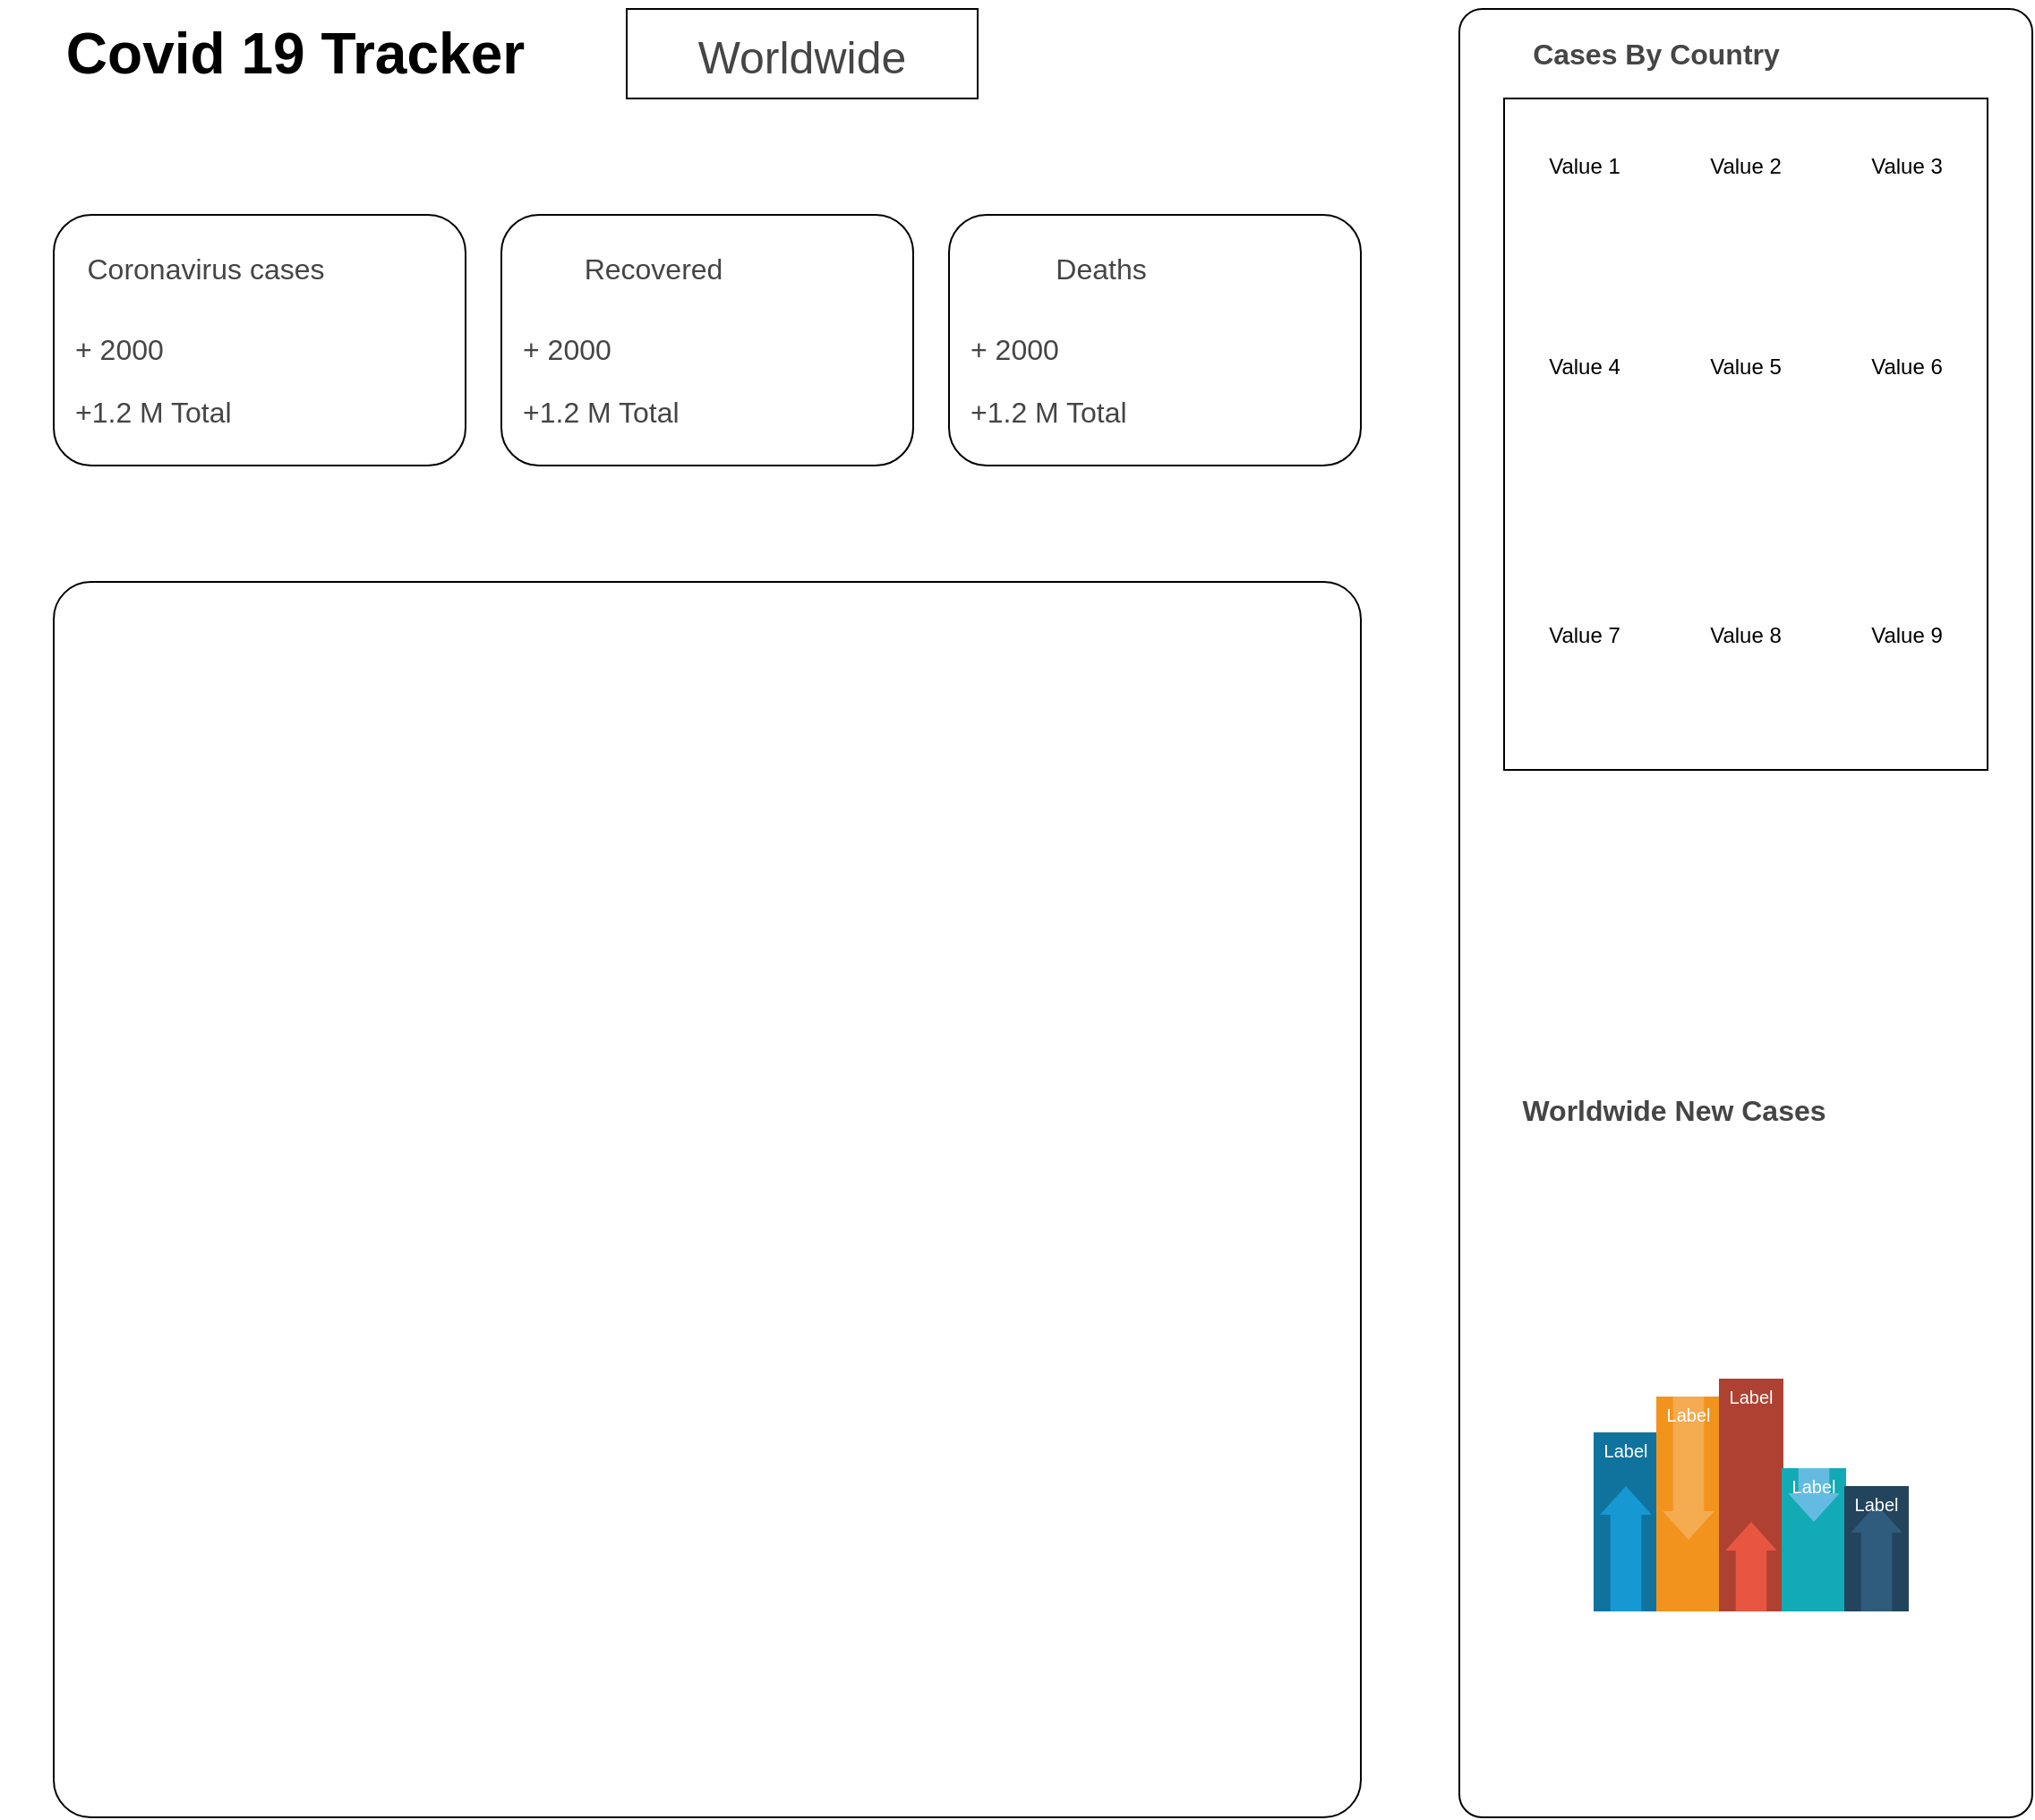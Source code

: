 <mxfile version="13.7.6" type="github">
  <diagram id="C5RBs43oDa-KdzZeNtuy" name="Page-1">
    <mxGraphModel dx="2494" dy="1205" grid="1" gridSize="10" guides="1" tooltips="1" connect="1" arrows="1" fold="1" page="1" pageScale="1" pageWidth="1169" pageHeight="1654" math="0" shadow="0">
      <root>
        <mxCell id="WIyWlLk6GJQsqaUBKTNV-0" />
        <mxCell id="WIyWlLk6GJQsqaUBKTNV-1" parent="WIyWlLk6GJQsqaUBKTNV-0" />
        <mxCell id="Yb_oia3PvfsGNDMnd8of-0" value="Covid 19 Tracker" style="text;html=1;strokeColor=none;fillColor=none;align=center;verticalAlign=middle;whiteSpace=wrap;rounded=0;strokeWidth=6;fontSize=32;fontStyle=1" vertex="1" parent="WIyWlLk6GJQsqaUBKTNV-1">
          <mxGeometry y="30" width="330" height="60" as="geometry" />
        </mxCell>
        <mxCell id="Yb_oia3PvfsGNDMnd8of-2" value="&lt;font style=&quot;font-size: 25px&quot;&gt;Worldwide&lt;/font&gt;" style="rounded=0;whiteSpace=wrap;html=1;strokeWidth=1;fontSize=32;fontColor=#454545;" vertex="1" parent="WIyWlLk6GJQsqaUBKTNV-1">
          <mxGeometry x="350" y="35" width="196" height="50" as="geometry" />
        </mxCell>
        <mxCell id="Yb_oia3PvfsGNDMnd8of-3" value="" style="rounded=1;whiteSpace=wrap;html=1;strokeWidth=1;fontSize=32;fontColor=#454545;" vertex="1" parent="WIyWlLk6GJQsqaUBKTNV-1">
          <mxGeometry x="30" y="150" width="230" height="140" as="geometry" />
        </mxCell>
        <mxCell id="Yb_oia3PvfsGNDMnd8of-4" value="&lt;span style=&quot;font-size: 16px&quot;&gt;Coronavirus cases&lt;/span&gt;" style="text;html=1;strokeColor=none;fillColor=none;align=center;verticalAlign=middle;whiteSpace=wrap;rounded=0;fontSize=32;fontColor=#454545;" vertex="1" parent="WIyWlLk6GJQsqaUBKTNV-1">
          <mxGeometry x="40" y="160" width="150" height="30" as="geometry" />
        </mxCell>
        <mxCell id="Yb_oia3PvfsGNDMnd8of-5" value="&lt;span style=&quot;font-size: 16px&quot;&gt;+ 2000&lt;/span&gt;" style="text;html=1;strokeColor=none;fillColor=none;align=left;verticalAlign=middle;whiteSpace=wrap;rounded=0;fontSize=32;fontColor=#454545;" vertex="1" parent="WIyWlLk6GJQsqaUBKTNV-1">
          <mxGeometry x="40" y="205" width="150" height="30" as="geometry" />
        </mxCell>
        <mxCell id="Yb_oia3PvfsGNDMnd8of-6" value="&lt;span style=&quot;font-size: 16px&quot;&gt;+1.2 M Total&lt;/span&gt;" style="text;html=1;strokeColor=none;fillColor=none;align=left;verticalAlign=middle;whiteSpace=wrap;rounded=0;fontSize=32;fontColor=#454545;" vertex="1" parent="WIyWlLk6GJQsqaUBKTNV-1">
          <mxGeometry x="40" y="240" width="150" height="30" as="geometry" />
        </mxCell>
        <mxCell id="Yb_oia3PvfsGNDMnd8of-14" value="" style="rounded=1;whiteSpace=wrap;html=1;strokeWidth=1;fontSize=32;fontColor=#454545;" vertex="1" parent="WIyWlLk6GJQsqaUBKTNV-1">
          <mxGeometry x="280" y="150" width="230" height="140" as="geometry" />
        </mxCell>
        <mxCell id="Yb_oia3PvfsGNDMnd8of-15" value="&lt;span style=&quot;font-size: 16px&quot;&gt;Recovered&lt;/span&gt;" style="text;html=1;strokeColor=none;fillColor=none;align=center;verticalAlign=middle;whiteSpace=wrap;rounded=0;fontSize=32;fontColor=#454545;" vertex="1" parent="WIyWlLk6GJQsqaUBKTNV-1">
          <mxGeometry x="290" y="160" width="150" height="30" as="geometry" />
        </mxCell>
        <mxCell id="Yb_oia3PvfsGNDMnd8of-16" value="&lt;span style=&quot;font-size: 16px&quot;&gt;+ 2000&lt;/span&gt;" style="text;html=1;strokeColor=none;fillColor=none;align=left;verticalAlign=middle;whiteSpace=wrap;rounded=0;fontSize=32;fontColor=#454545;" vertex="1" parent="WIyWlLk6GJQsqaUBKTNV-1">
          <mxGeometry x="290" y="205" width="150" height="30" as="geometry" />
        </mxCell>
        <mxCell id="Yb_oia3PvfsGNDMnd8of-17" value="&lt;span style=&quot;font-size: 16px&quot;&gt;+1.2 M Total&lt;/span&gt;" style="text;html=1;strokeColor=none;fillColor=none;align=left;verticalAlign=middle;whiteSpace=wrap;rounded=0;fontSize=32;fontColor=#454545;" vertex="1" parent="WIyWlLk6GJQsqaUBKTNV-1">
          <mxGeometry x="290" y="240" width="150" height="30" as="geometry" />
        </mxCell>
        <mxCell id="Yb_oia3PvfsGNDMnd8of-18" value="" style="rounded=1;whiteSpace=wrap;html=1;strokeWidth=1;fontSize=32;fontColor=#454545;" vertex="1" parent="WIyWlLk6GJQsqaUBKTNV-1">
          <mxGeometry x="530" y="150" width="230" height="140" as="geometry" />
        </mxCell>
        <mxCell id="Yb_oia3PvfsGNDMnd8of-19" value="&lt;span style=&quot;font-size: 16px&quot;&gt;Deaths&lt;/span&gt;" style="text;html=1;strokeColor=none;fillColor=none;align=center;verticalAlign=middle;whiteSpace=wrap;rounded=0;fontSize=32;fontColor=#454545;" vertex="1" parent="WIyWlLk6GJQsqaUBKTNV-1">
          <mxGeometry x="540" y="160" width="150" height="30" as="geometry" />
        </mxCell>
        <mxCell id="Yb_oia3PvfsGNDMnd8of-20" value="&lt;span style=&quot;font-size: 16px&quot;&gt;+ 2000&lt;/span&gt;" style="text;html=1;strokeColor=none;fillColor=none;align=left;verticalAlign=middle;whiteSpace=wrap;rounded=0;fontSize=32;fontColor=#454545;" vertex="1" parent="WIyWlLk6GJQsqaUBKTNV-1">
          <mxGeometry x="540" y="205" width="150" height="30" as="geometry" />
        </mxCell>
        <mxCell id="Yb_oia3PvfsGNDMnd8of-21" value="&lt;span style=&quot;font-size: 16px&quot;&gt;+1.2 M Total&lt;/span&gt;" style="text;html=1;strokeColor=none;fillColor=none;align=left;verticalAlign=middle;whiteSpace=wrap;rounded=0;fontSize=32;fontColor=#454545;" vertex="1" parent="WIyWlLk6GJQsqaUBKTNV-1">
          <mxGeometry x="540" y="240" width="150" height="30" as="geometry" />
        </mxCell>
        <mxCell id="Yb_oia3PvfsGNDMnd8of-22" value="" style="rounded=1;whiteSpace=wrap;html=1;strokeWidth=1;fontSize=32;fontColor=#454545;arcSize=3;" vertex="1" parent="WIyWlLk6GJQsqaUBKTNV-1">
          <mxGeometry x="30" y="355" width="730" height="690" as="geometry" />
        </mxCell>
        <mxCell id="Yb_oia3PvfsGNDMnd8of-23" value="" style="shape=image;html=1;verticalAlign=top;verticalLabelPosition=bottom;labelBackgroundColor=#ffffff;imageAspect=0;aspect=fixed;image=https://cdn3.iconfinder.com/data/icons/logos-brands-3/24/logo_brand_brands_logos_maps_google-128.png;strokeWidth=1;fontSize=32;fontColor=#454545;" vertex="1" parent="WIyWlLk6GJQsqaUBKTNV-1">
          <mxGeometry x="280" y="570" width="230" height="230" as="geometry" />
        </mxCell>
        <mxCell id="Yb_oia3PvfsGNDMnd8of-24" value="" style="rounded=1;whiteSpace=wrap;html=1;strokeWidth=1;fontSize=32;fontColor=#454545;arcSize=4;" vertex="1" parent="WIyWlLk6GJQsqaUBKTNV-1">
          <mxGeometry x="815" y="35" width="320" height="1010" as="geometry" />
        </mxCell>
        <mxCell id="Yb_oia3PvfsGNDMnd8of-25" value="Cases By Country" style="text;html=1;strokeColor=none;fillColor=none;align=center;verticalAlign=middle;whiteSpace=wrap;rounded=0;fontSize=16;fontColor=#454545;fontStyle=1" vertex="1" parent="WIyWlLk6GJQsqaUBKTNV-1">
          <mxGeometry x="840" y="50" width="170" height="20" as="geometry" />
        </mxCell>
        <mxCell id="Yb_oia3PvfsGNDMnd8of-26" value="Worldwide New Cases" style="text;html=1;strokeColor=none;fillColor=none;align=center;verticalAlign=middle;whiteSpace=wrap;rounded=0;fontSize=16;fontColor=#454545;fontStyle=1" vertex="1" parent="WIyWlLk6GJQsqaUBKTNV-1">
          <mxGeometry x="830" y="640" width="210" height="20" as="geometry" />
        </mxCell>
        <mxCell id="Yb_oia3PvfsGNDMnd8of-27" value="" style="shape=table;html=1;whiteSpace=wrap;startSize=0;container=1;collapsible=0;childLayout=tableLayout;columnLines=0;rowLines=0;strokeWidth=1;fontSize=16;fontColor=#454545;" vertex="1" parent="WIyWlLk6GJQsqaUBKTNV-1">
          <mxGeometry x="840" y="85" width="270" height="375" as="geometry" />
        </mxCell>
        <mxCell id="Yb_oia3PvfsGNDMnd8of-28" value="" style="shape=partialRectangle;html=1;whiteSpace=wrap;collapsible=0;dropTarget=0;pointerEvents=0;fillColor=none;top=0;left=0;bottom=0;right=0;points=[[0,0.5],[1,0.5]];portConstraint=eastwest;" vertex="1" parent="Yb_oia3PvfsGNDMnd8of-27">
          <mxGeometry width="270" height="75" as="geometry" />
        </mxCell>
        <mxCell id="Yb_oia3PvfsGNDMnd8of-29" value="Value 1" style="shape=partialRectangle;html=1;whiteSpace=wrap;connectable=0;fillColor=none;top=0;left=0;bottom=0;right=0;overflow=hidden;" vertex="1" parent="Yb_oia3PvfsGNDMnd8of-28">
          <mxGeometry width="90" height="75" as="geometry" />
        </mxCell>
        <mxCell id="Yb_oia3PvfsGNDMnd8of-30" value="Value 2" style="shape=partialRectangle;html=1;whiteSpace=wrap;connectable=0;fillColor=none;top=0;left=0;bottom=0;right=0;overflow=hidden;" vertex="1" parent="Yb_oia3PvfsGNDMnd8of-28">
          <mxGeometry x="90" width="90" height="75" as="geometry" />
        </mxCell>
        <mxCell id="Yb_oia3PvfsGNDMnd8of-31" value="Value 3" style="shape=partialRectangle;html=1;whiteSpace=wrap;connectable=0;fillColor=none;top=0;left=0;bottom=0;right=0;overflow=hidden;" vertex="1" parent="Yb_oia3PvfsGNDMnd8of-28">
          <mxGeometry x="180" width="90" height="75" as="geometry" />
        </mxCell>
        <mxCell id="Yb_oia3PvfsGNDMnd8of-32" value="" style="shape=partialRectangle;html=1;whiteSpace=wrap;collapsible=0;dropTarget=0;pointerEvents=0;fillColor=none;top=0;left=0;bottom=0;right=0;points=[[0,0.5],[1,0.5]];portConstraint=eastwest;" vertex="1" parent="Yb_oia3PvfsGNDMnd8of-27">
          <mxGeometry y="75" width="270" height="150" as="geometry" />
        </mxCell>
        <mxCell id="Yb_oia3PvfsGNDMnd8of-33" value="Value 4" style="shape=partialRectangle;html=1;whiteSpace=wrap;connectable=0;fillColor=none;top=0;left=0;bottom=0;right=0;overflow=hidden;" vertex="1" parent="Yb_oia3PvfsGNDMnd8of-32">
          <mxGeometry width="90" height="150" as="geometry" />
        </mxCell>
        <mxCell id="Yb_oia3PvfsGNDMnd8of-34" value="Value 5" style="shape=partialRectangle;html=1;whiteSpace=wrap;connectable=0;fillColor=none;top=0;left=0;bottom=0;right=0;overflow=hidden;" vertex="1" parent="Yb_oia3PvfsGNDMnd8of-32">
          <mxGeometry x="90" width="90" height="150" as="geometry" />
        </mxCell>
        <mxCell id="Yb_oia3PvfsGNDMnd8of-35" value="Value 6" style="shape=partialRectangle;html=1;whiteSpace=wrap;connectable=0;fillColor=none;top=0;left=0;bottom=0;right=0;overflow=hidden;" vertex="1" parent="Yb_oia3PvfsGNDMnd8of-32">
          <mxGeometry x="180" width="90" height="150" as="geometry" />
        </mxCell>
        <mxCell id="Yb_oia3PvfsGNDMnd8of-36" value="" style="shape=partialRectangle;html=1;whiteSpace=wrap;collapsible=0;dropTarget=0;pointerEvents=0;fillColor=none;top=0;left=0;bottom=0;right=0;points=[[0,0.5],[1,0.5]];portConstraint=eastwest;" vertex="1" parent="Yb_oia3PvfsGNDMnd8of-27">
          <mxGeometry y="225" width="270" height="150" as="geometry" />
        </mxCell>
        <mxCell id="Yb_oia3PvfsGNDMnd8of-37" value="Value 7" style="shape=partialRectangle;html=1;whiteSpace=wrap;connectable=0;fillColor=none;top=0;left=0;bottom=0;right=0;overflow=hidden;" vertex="1" parent="Yb_oia3PvfsGNDMnd8of-36">
          <mxGeometry width="90" height="150" as="geometry" />
        </mxCell>
        <mxCell id="Yb_oia3PvfsGNDMnd8of-38" value="Value 8" style="shape=partialRectangle;html=1;whiteSpace=wrap;connectable=0;fillColor=none;top=0;left=0;bottom=0;right=0;overflow=hidden;" vertex="1" parent="Yb_oia3PvfsGNDMnd8of-36">
          <mxGeometry x="90" width="90" height="150" as="geometry" />
        </mxCell>
        <mxCell id="Yb_oia3PvfsGNDMnd8of-39" value="Value 9" style="shape=partialRectangle;html=1;whiteSpace=wrap;connectable=0;fillColor=none;top=0;left=0;bottom=0;right=0;overflow=hidden;" vertex="1" parent="Yb_oia3PvfsGNDMnd8of-36">
          <mxGeometry x="180" width="90" height="150" as="geometry" />
        </mxCell>
        <mxCell id="Yb_oia3PvfsGNDMnd8of-73" value="" style="fillColor=#10739E;strokeColor=none;fontSize=20;fontColor=#454545;" vertex="1" parent="WIyWlLk6GJQsqaUBKTNV-1">
          <mxGeometry x="890" y="830" width="36" height="100" as="geometry" />
        </mxCell>
        <mxCell id="Yb_oia3PvfsGNDMnd8of-74" value="" style="shape=mxgraph.arrows2.arrow;dy=0.4;dx=16;notch=0;direction=north;fillColor=#1699D3;strokeColor=none;" vertex="1" parent="Yb_oia3PvfsGNDMnd8of-73">
          <mxGeometry x="3.6" y="30" width="28.8" height="70" as="geometry" />
        </mxCell>
        <mxCell id="Yb_oia3PvfsGNDMnd8of-75" value="Label" style="text;html=1;align=center;verticalAlign=middle;whiteSpace=wrap;fontColor=#FFFFFF;fontSize=10;" vertex="1" parent="Yb_oia3PvfsGNDMnd8of-73">
          <mxGeometry width="36" height="20" as="geometry" />
        </mxCell>
        <mxCell id="Yb_oia3PvfsGNDMnd8of-76" value="" style="fillColor=#F2931E;strokeColor=none;fontSize=20;fontColor=#454545;" vertex="1" parent="WIyWlLk6GJQsqaUBKTNV-1">
          <mxGeometry x="925" y="810" width="36" height="120" as="geometry" />
        </mxCell>
        <mxCell id="Yb_oia3PvfsGNDMnd8of-77" value="" style="shape=mxgraph.arrows2.arrow;dy=0.4;dx=16;notch=0;direction=south;fillColor=#F5AB50;strokeColor=none;" vertex="1" parent="Yb_oia3PvfsGNDMnd8of-76">
          <mxGeometry x="3.6" width="28.8" height="80" as="geometry" />
        </mxCell>
        <mxCell id="Yb_oia3PvfsGNDMnd8of-78" value="Label" style="text;html=1;align=center;verticalAlign=middle;whiteSpace=wrap;fontColor=#FFFFFF;fontSize=10;" vertex="1" parent="Yb_oia3PvfsGNDMnd8of-76">
          <mxGeometry width="36" height="20" as="geometry" />
        </mxCell>
        <mxCell id="Yb_oia3PvfsGNDMnd8of-79" value="" style="fillColor=#AE4132;strokeColor=none;fontSize=20;fontColor=#454545;" vertex="1" parent="WIyWlLk6GJQsqaUBKTNV-1">
          <mxGeometry x="960" y="800" width="36" height="130" as="geometry" />
        </mxCell>
        <mxCell id="Yb_oia3PvfsGNDMnd8of-80" value="" style="shape=mxgraph.arrows2.arrow;dy=0.4;dx=16;notch=0;direction=north;fillColor=#E85642;strokeColor=none;" vertex="1" parent="Yb_oia3PvfsGNDMnd8of-79">
          <mxGeometry x="3.6" y="80" width="28.8" height="50" as="geometry" />
        </mxCell>
        <mxCell id="Yb_oia3PvfsGNDMnd8of-81" value="Label" style="text;html=1;align=center;verticalAlign=middle;whiteSpace=wrap;fontColor=#FFFFFF;fontSize=10;" vertex="1" parent="Yb_oia3PvfsGNDMnd8of-79">
          <mxGeometry width="36" height="20" as="geometry" />
        </mxCell>
        <mxCell id="Yb_oia3PvfsGNDMnd8of-82" value="" style="fillColor=#12AAB5;strokeColor=none;fontSize=20;fontColor=#454545;" vertex="1" parent="WIyWlLk6GJQsqaUBKTNV-1">
          <mxGeometry x="995" y="850" width="36" height="80" as="geometry" />
        </mxCell>
        <mxCell id="Yb_oia3PvfsGNDMnd8of-83" value="" style="shape=mxgraph.arrows2.arrow;dy=0.4;dx=16;notch=0;direction=south;fillColor=#64BBE2;strokeColor=none;" vertex="1" parent="Yb_oia3PvfsGNDMnd8of-82">
          <mxGeometry x="3.6" width="28.8" height="30" as="geometry" />
        </mxCell>
        <mxCell id="Yb_oia3PvfsGNDMnd8of-84" value="Label" style="text;html=1;align=center;verticalAlign=middle;whiteSpace=wrap;fontColor=#FFFFFF;fontSize=10;" vertex="1" parent="Yb_oia3PvfsGNDMnd8of-82">
          <mxGeometry width="36" height="20" as="geometry" />
        </mxCell>
        <mxCell id="Yb_oia3PvfsGNDMnd8of-85" value="" style="fillColor=#23445D;strokeColor=none;fontSize=20;fontColor=#454545;" vertex="1" parent="WIyWlLk6GJQsqaUBKTNV-1">
          <mxGeometry x="1030" y="860" width="36" height="70" as="geometry" />
        </mxCell>
        <mxCell id="Yb_oia3PvfsGNDMnd8of-86" value="" style="shape=mxgraph.arrows2.arrow;dy=0.4;dx=16;notch=0;direction=north;fillColor=#2F5B7C;strokeColor=none;" vertex="1" parent="Yb_oia3PvfsGNDMnd8of-85">
          <mxGeometry x="3.6" y="10" width="28.8" height="60" as="geometry" />
        </mxCell>
        <mxCell id="Yb_oia3PvfsGNDMnd8of-87" value="Label" style="text;html=1;align=center;verticalAlign=middle;whiteSpace=wrap;fontColor=#FFFFFF;fontSize=10;" vertex="1" parent="Yb_oia3PvfsGNDMnd8of-85">
          <mxGeometry width="36" height="20" as="geometry" />
        </mxCell>
      </root>
    </mxGraphModel>
  </diagram>
</mxfile>
